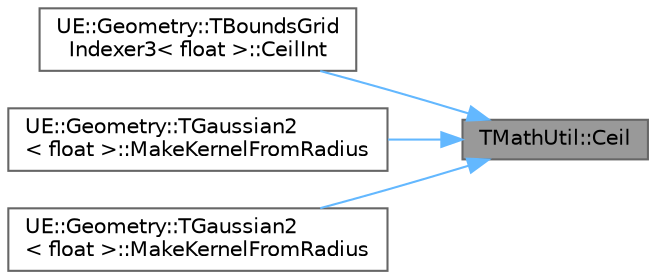 digraph "TMathUtil::Ceil"
{
 // INTERACTIVE_SVG=YES
 // LATEX_PDF_SIZE
  bgcolor="transparent";
  edge [fontname=Helvetica,fontsize=10,labelfontname=Helvetica,labelfontsize=10];
  node [fontname=Helvetica,fontsize=10,shape=box,height=0.2,width=0.4];
  rankdir="RL";
  Node1 [id="Node000001",label="TMathUtil::Ceil",height=0.2,width=0.4,color="gray40", fillcolor="grey60", style="filled", fontcolor="black",tooltip=" "];
  Node1 -> Node2 [id="edge1_Node000001_Node000002",dir="back",color="steelblue1",style="solid",tooltip=" "];
  Node2 [id="Node000002",label="UE::Geometry::TBoundsGrid\lIndexer3\< float \>::CeilInt",height=0.2,width=0.4,color="grey40", fillcolor="white", style="filled",URL="$dc/daa/structUE_1_1Geometry_1_1TBoundsGridIndexer3.html#af6c16d75bb63220b5146a08949862bb0",tooltip=" "];
  Node1 -> Node3 [id="edge2_Node000001_Node000003",dir="back",color="steelblue1",style="solid",tooltip=" "];
  Node3 [id="Node000003",label="UE::Geometry::TGaussian2\l\< float \>::MakeKernelFromRadius",height=0.2,width=0.4,color="grey40", fillcolor="white", style="filled",URL="$d7/df7/classUE_1_1Geometry_1_1TGaussian2.html#ad67915dc5188d117dad766f5d3cd41e7",tooltip=" "];
  Node1 -> Node4 [id="edge3_Node000001_Node000004",dir="back",color="steelblue1",style="solid",tooltip=" "];
  Node4 [id="Node000004",label="UE::Geometry::TGaussian2\l\< float \>::MakeKernelFromRadius",height=0.2,width=0.4,color="grey40", fillcolor="white", style="filled",URL="$d7/df7/classUE_1_1Geometry_1_1TGaussian2.html#a09a6e7e123e83cd949dc85f173390e79",tooltip=" "];
}

